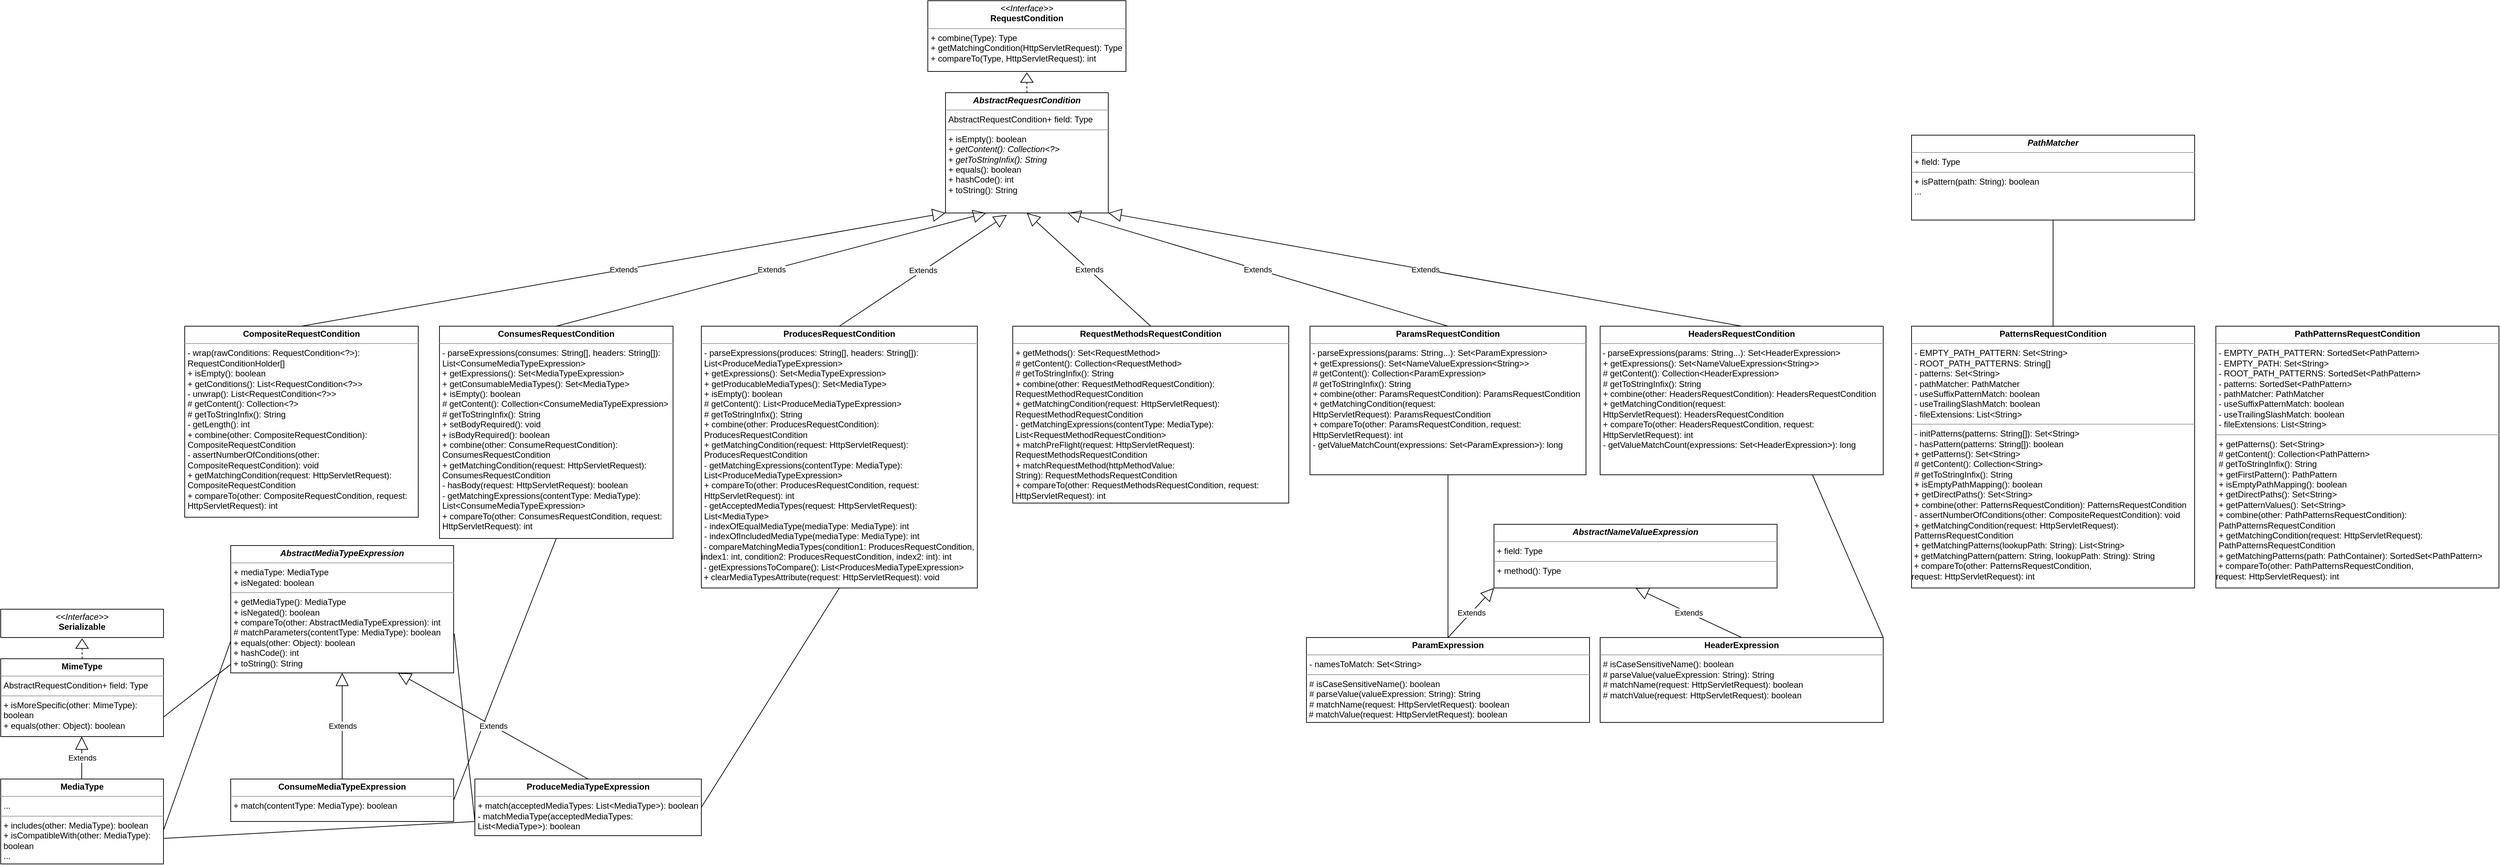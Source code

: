 <mxfile version="21.1.5" type="github">
  <diagram id="C5RBs43oDa-KdzZeNtuy" name="Page-1">
    <mxGraphModel dx="2927" dy="1164" grid="1" gridSize="10" guides="1" tooltips="1" connect="1" arrows="1" fold="1" page="1" pageScale="1" pageWidth="827" pageHeight="1169" math="0" shadow="0">
      <root>
        <mxCell id="WIyWlLk6GJQsqaUBKTNV-0" />
        <mxCell id="WIyWlLk6GJQsqaUBKTNV-1" parent="WIyWlLk6GJQsqaUBKTNV-0" />
        <mxCell id="_jQ9eD4qekJZtNcQ8m0i-5" value="&lt;p style=&quot;margin:0px;margin-top:4px;text-align:center;&quot;&gt;&lt;i&gt;&amp;lt;&amp;lt;Interface&amp;gt;&amp;gt;&lt;/i&gt;&lt;br&gt;&lt;b&gt;RequestCondition&lt;/b&gt;&lt;/p&gt;&lt;hr size=&quot;1&quot;&gt;&lt;p style=&quot;margin:0px;margin-left:4px;&quot;&gt;+ combine(Type): Type&lt;br&gt;+&amp;nbsp;getMatchingCondition&lt;span style=&quot;background-color: initial;&quot;&gt;(HttpServletRequest): Type&lt;/span&gt;&lt;/p&gt;&lt;p style=&quot;margin:0px;margin-left:4px;&quot;&gt;&lt;span style=&quot;background-color: initial;&quot;&gt;+&amp;nbsp;&lt;/span&gt;compareTo(Type, HttpServletRequest): int&lt;/p&gt;" style="verticalAlign=top;align=left;overflow=fill;fontSize=12;fontFamily=Helvetica;html=1;whiteSpace=wrap;" vertex="1" parent="WIyWlLk6GJQsqaUBKTNV-1">
          <mxGeometry x="890" y="30" width="280" height="100" as="geometry" />
        </mxCell>
        <mxCell id="_jQ9eD4qekJZtNcQ8m0i-7" value="" style="triangle;whiteSpace=wrap;html=1;rotation=-90;" vertex="1" parent="WIyWlLk6GJQsqaUBKTNV-1">
          <mxGeometry x="1023.43" y="130" width="13.13" height="17.5" as="geometry" />
        </mxCell>
        <mxCell id="_jQ9eD4qekJZtNcQ8m0i-11" value="" style="endArrow=none;dashed=1;html=1;rounded=0;entryX=0;entryY=0.5;entryDx=0;entryDy=0;" edge="1" parent="WIyWlLk6GJQsqaUBKTNV-1" target="_jQ9eD4qekJZtNcQ8m0i-7">
          <mxGeometry width="50" height="50" relative="1" as="geometry">
            <mxPoint x="1030" y="190" as="sourcePoint" />
            <mxPoint x="1040" y="180" as="targetPoint" />
          </mxGeometry>
        </mxCell>
        <mxCell id="_jQ9eD4qekJZtNcQ8m0i-12" value="&lt;p style=&quot;margin:0px;margin-top:4px;text-align:center;&quot;&gt;&lt;b&gt;&lt;i&gt;AbstractRequestCondition&lt;/i&gt;&lt;/b&gt;&lt;/p&gt;&lt;hr size=&quot;1&quot;&gt;&lt;p style=&quot;margin:0px;margin-left:4px;&quot;&gt;AbstractRequestCondition+ field: Type&lt;/p&gt;&lt;hr size=&quot;1&quot;&gt;&lt;p style=&quot;margin:0px;margin-left:4px;&quot;&gt;+&amp;nbsp;isEmpty&lt;span style=&quot;background-color: initial;&quot;&gt;(): boolean&lt;/span&gt;&lt;/p&gt;&lt;p style=&quot;margin:0px;margin-left:4px;&quot;&gt;+ &lt;i&gt;getContent():&amp;nbsp;Collection&amp;lt;?&amp;gt;&lt;/i&gt;&lt;/p&gt;&lt;p style=&quot;margin:0px;margin-left:4px;&quot;&gt;+ &lt;i&gt;getToStringInfix(): String&lt;/i&gt;&lt;/p&gt;&lt;p style=&quot;margin:0px;margin-left:4px;&quot;&gt;+ equals(): boolean&lt;/p&gt;&lt;p style=&quot;margin:0px;margin-left:4px;&quot;&gt;+ hashCode(): int&lt;/p&gt;&lt;p style=&quot;margin:0px;margin-left:4px;&quot;&gt;+ toString(): String&lt;/p&gt;" style="verticalAlign=top;align=left;overflow=fill;fontSize=12;fontFamily=Helvetica;html=1;whiteSpace=wrap;" vertex="1" parent="WIyWlLk6GJQsqaUBKTNV-1">
          <mxGeometry x="915" y="160" width="230" height="170" as="geometry" />
        </mxCell>
        <mxCell id="_jQ9eD4qekJZtNcQ8m0i-13" value="&lt;p style=&quot;margin:0px;margin-top:4px;text-align:center;&quot;&gt;&lt;b&gt;CompositeRequestCondition&lt;/b&gt;&lt;/p&gt;&lt;hr size=&quot;1&quot;&gt;&lt;p style=&quot;margin:0px;margin-left:4px;&quot;&gt;&lt;/p&gt;&lt;p style=&quot;margin:0px;margin-left:4px;&quot;&gt;- wrap(rawConditions: RequestCondition&amp;lt;?&amp;gt;): RequestConditionHolder[]&lt;/p&gt;&lt;p style=&quot;margin:0px;margin-left:4px;&quot;&gt;+&amp;nbsp;isEmpty&lt;span style=&quot;background-color: initial;&quot;&gt;(): boolean&lt;/span&gt;&lt;/p&gt;&lt;p style=&quot;margin:0px;margin-left:4px;&quot;&gt;&lt;span style=&quot;background-color: initial;&quot;&gt;+ getConditions(): List&amp;lt;RequestCondition&amp;lt;?&amp;gt;&amp;gt;&lt;/span&gt;&lt;/p&gt;&lt;p style=&quot;margin:0px;margin-left:4px;&quot;&gt;&lt;span style=&quot;background-color: initial;&quot;&gt;- unwrap(): List&amp;lt;RequestCondition&amp;lt;?&amp;gt;&amp;gt;&lt;/span&gt;&lt;/p&gt;&lt;p style=&quot;margin:0px;margin-left:4px;&quot;&gt;# getContent():&amp;nbsp;Collection&amp;lt;?&amp;gt;&lt;/p&gt;&lt;p style=&quot;margin:0px;margin-left:4px;&quot;&gt;# getToStringInfix(): String&lt;/p&gt;&lt;p style=&quot;margin:0px;margin-left:4px;&quot;&gt;- getLength(): int&lt;/p&gt;&lt;p style=&quot;margin:0px;margin-left:4px;&quot;&gt;+ combine(other: CompositeRequestCondition&lt;span style=&quot;background-color: initial;&quot;&gt;): CompositeRequestCondition&lt;/span&gt;&lt;/p&gt;&lt;p style=&quot;margin:0px;margin-left:4px;&quot;&gt;- assertNumberOfConditions(other: CompositeRequestCondition): void&lt;/p&gt;&lt;p style=&quot;margin:0px;margin-left:4px;&quot;&gt;+ getMatchingCondition(request: HttpServletRequest): CompositeRequestCondition&lt;/p&gt;&lt;p style=&quot;margin:0px;margin-left:4px;&quot;&gt;+ compareTo(other: CompositeRequestCondition, request: HttpServletRequest): int&lt;/p&gt;" style="verticalAlign=top;align=left;overflow=fill;fontSize=12;fontFamily=Helvetica;html=1;whiteSpace=wrap;" vertex="1" parent="WIyWlLk6GJQsqaUBKTNV-1">
          <mxGeometry x="-160" y="490" width="330" height="270" as="geometry" />
        </mxCell>
        <mxCell id="_jQ9eD4qekJZtNcQ8m0i-14" value="&lt;p style=&quot;margin:0px;margin-top:4px;text-align:center;&quot;&gt;&lt;b&gt;ConsumesRequestCondition&lt;/b&gt;&lt;/p&gt;&lt;hr size=&quot;1&quot;&gt;&lt;p style=&quot;margin:0px;margin-left:4px;&quot;&gt;&lt;/p&gt;&lt;p style=&quot;margin:0px;margin-left:4px;&quot;&gt;- parseExpressions(consumes: String[], headers: String[]): List&amp;lt;ConsumeMediaTypeExpression&amp;gt;&lt;/p&gt;&lt;p style=&quot;margin:0px;margin-left:4px;&quot;&gt;+ getExpressions(): Set&amp;lt;MediaTypeExpression&amp;gt;&lt;/p&gt;&lt;p style=&quot;margin:0px;margin-left:4px;&quot;&gt;+ getConsumableMediaTypes(): Set&amp;lt;MediaType&amp;gt;&lt;/p&gt;&lt;p style=&quot;margin:0px;margin-left:4px;&quot;&gt;+&amp;nbsp;isEmpty&lt;span style=&quot;background-color: initial;&quot;&gt;(): boolean&lt;/span&gt;&lt;/p&gt;&lt;p style=&quot;margin:0px;margin-left:4px;&quot;&gt;# getContent():&amp;nbsp;Collection&amp;lt;ConsumeMediaTypeExpression&amp;gt;&lt;/p&gt;&lt;p style=&quot;margin:0px;margin-left:4px;&quot;&gt;# getToStringInfix(): String&lt;/p&gt;&lt;p style=&quot;margin:0px;margin-left:4px;&quot;&gt;+ setBodyRequired(): void&lt;/p&gt;&amp;nbsp;+ isBodyRequired(): boolean&lt;br&gt;&lt;p style=&quot;margin:0px;margin-left:4px;&quot;&gt;+ combine(other: ConsumeRequestCondition): ConsumesRequestCondition&lt;/p&gt;&lt;p style=&quot;margin:0px;margin-left:4px;&quot;&gt;+ getMatchingCondition(request: HttpServletRequest): ConsumesRequestCondition&lt;/p&gt;&lt;p style=&quot;margin:0px;margin-left:4px;&quot;&gt;- hasBody(request: HttpServletRequest): boolean&lt;/p&gt;&lt;p style=&quot;margin:0px;margin-left:4px;&quot;&gt;- getMatchingExpressions(contentType: MediaType): List&amp;lt;ConsumeMediaTypeExpression&amp;gt;&lt;/p&gt;&lt;p style=&quot;margin:0px;margin-left:4px;&quot;&gt;+ compareTo(other: ConsumesRequestCondition, request: HttpServletRequest): int&lt;/p&gt;" style="verticalAlign=top;align=left;overflow=fill;fontSize=12;fontFamily=Helvetica;html=1;whiteSpace=wrap;" vertex="1" parent="WIyWlLk6GJQsqaUBKTNV-1">
          <mxGeometry x="200" y="490" width="330" height="300" as="geometry" />
        </mxCell>
        <mxCell id="_jQ9eD4qekJZtNcQ8m0i-15" value="&lt;p style=&quot;margin:0px;margin-top:4px;text-align:center;&quot;&gt;&lt;b&gt;ProducesRequestCondition&lt;/b&gt;&lt;/p&gt;&lt;hr size=&quot;1&quot;&gt;&lt;p style=&quot;margin:0px;margin-left:4px;&quot;&gt;&lt;/p&gt;&lt;p style=&quot;margin:0px;margin-left:4px;&quot;&gt;- parseExpressions(produces: String[], headers: String[]): List&amp;lt;ProduceMediaTypeExpression&amp;gt;&lt;/p&gt;&lt;p style=&quot;margin:0px;margin-left:4px;&quot;&gt;+ getExpressions(): Set&amp;lt;MediaTypeExpression&amp;gt;&lt;/p&gt;&lt;p style=&quot;margin:0px;margin-left:4px;&quot;&gt;+ getProducableMediaTypes(): Set&amp;lt;MediaType&amp;gt;&lt;/p&gt;&lt;p style=&quot;margin:0px;margin-left:4px;&quot;&gt;+&amp;nbsp;isEmpty&lt;span style=&quot;background-color: initial;&quot;&gt;(): boolean&lt;/span&gt;&lt;/p&gt;&lt;p style=&quot;margin:0px;margin-left:4px;&quot;&gt;# getContent():&amp;nbsp;List&amp;lt;ProduceMediaTypeExpression&amp;gt;&lt;/p&gt;&lt;p style=&quot;margin:0px;margin-left:4px;&quot;&gt;# getToStringInfix(): String&lt;/p&gt;&lt;p style=&quot;margin:0px;margin-left:4px;&quot;&gt;+ combine(other: ProducesRequestCondition): ProducesRequestCondition&lt;/p&gt;&lt;p style=&quot;margin:0px;margin-left:4px;&quot;&gt;+ getMatchingCondition(request: HttpServletRequest): ProducesRequestCondition&lt;/p&gt;&lt;p style=&quot;margin:0px;margin-left:4px;&quot;&gt;&lt;span style=&quot;background-color: initial;&quot;&gt;- getMatchingExpressions(contentType: MediaType): List&amp;lt;ProduceMediaTypeExpression&amp;gt;&lt;/span&gt;&lt;br&gt;&lt;/p&gt;&lt;p style=&quot;margin:0px;margin-left:4px;&quot;&gt;+ compareTo(other: ProducesRequestCondition, request: HttpServletRequest): int&lt;/p&gt;&lt;p style=&quot;margin:0px;margin-left:4px;&quot;&gt;- getAcceptedMediaTypes(request: HttpServletRequest): List&amp;lt;MediaType&amp;gt;&lt;/p&gt;&lt;p style=&quot;margin:0px;margin-left:4px;&quot;&gt;- indexOfEqualMediaType(mediaType: MediaType): int&lt;/p&gt;&lt;p style=&quot;margin:0px;margin-left:4px;&quot;&gt;- indexOfIncludedMediaType(mediaType: MediaType): int&lt;/p&gt;&amp;nbsp;- compareMatchingMediaTypes(condition1: ProducesRequestCondition, index1: int, condition2: ProducesRequestCondition, index2: int): int&lt;br&gt;&amp;nbsp;-&amp;nbsp;getExpressionsToCompare(): List&amp;lt;ProducesMediaTypeExpression&amp;gt;&lt;br&gt;&amp;nbsp;+&amp;nbsp;clearMediaTypesAttribute(request: HttpServletRequest): void" style="verticalAlign=top;align=left;overflow=fill;fontSize=12;fontFamily=Helvetica;html=1;whiteSpace=wrap;" vertex="1" parent="WIyWlLk6GJQsqaUBKTNV-1">
          <mxGeometry x="570" y="490" width="390" height="370" as="geometry" />
        </mxCell>
        <mxCell id="_jQ9eD4qekJZtNcQ8m0i-16" value="&lt;p style=&quot;margin:0px;margin-top:4px;text-align:center;&quot;&gt;&lt;b&gt;RequestMethodsRequestCondition&lt;/b&gt;&lt;/p&gt;&lt;hr size=&quot;1&quot;&gt;&lt;p style=&quot;margin:0px;margin-left:4px;&quot;&gt;&lt;/p&gt;&lt;p style=&quot;margin:0px;margin-left:4px;&quot;&gt;+ getMethods(): Set&amp;lt;RequestMethod&amp;gt;&lt;/p&gt;&lt;p style=&quot;margin:0px;margin-left:4px;&quot;&gt;# getContent():&amp;nbsp;Collection&amp;lt;RequestMethod&amp;gt;&lt;/p&gt;&lt;p style=&quot;margin:0px;margin-left:4px;&quot;&gt;# getToStringInfix(): String&lt;/p&gt;&lt;p style=&quot;margin:0px;margin-left:4px;&quot;&gt;+ combine(other: RequestMethodRequestCondition): RequestMethodRequestCondition&lt;/p&gt;&lt;p style=&quot;margin:0px;margin-left:4px;&quot;&gt;+ getMatchingCondition(request: HttpServletRequest): RequestMethodRequestCondition&lt;/p&gt;&lt;p style=&quot;margin:0px;margin-left:4px;&quot;&gt;&lt;span style=&quot;background-color: initial;&quot;&gt;- getMatchingExpressions(contentType: MediaType): List&amp;lt;RequestMethodRequestCondition&amp;gt;&lt;/span&gt;&lt;br&gt;&lt;/p&gt;&lt;p style=&quot;margin:0px;margin-left:4px;&quot;&gt;&lt;span style=&quot;background-color: initial;&quot;&gt;+&amp;nbsp;&lt;/span&gt;matchPreFlight(request: HttpServletRequest): RequestMethodsRequestCondition&lt;/p&gt;&lt;p style=&quot;margin:0px;margin-left:4px;&quot;&gt;+ matchRequestMethod(httpMethodValue: String):&amp;nbsp;RequestMethodsRequestCondition&lt;/p&gt;&lt;p style=&quot;margin:0px;margin-left:4px;&quot;&gt;+ compareTo(other:&amp;nbsp;RequestMethodsRequestCondition&lt;span style=&quot;background-color: initial;&quot;&gt;, request: HttpServletRequest): int&lt;/span&gt;&lt;/p&gt;&lt;p style=&quot;margin:0px;margin-left:4px;&quot;&gt;&lt;/p&gt;" style="verticalAlign=top;align=left;overflow=fill;fontSize=12;fontFamily=Helvetica;html=1;whiteSpace=wrap;" vertex="1" parent="WIyWlLk6GJQsqaUBKTNV-1">
          <mxGeometry x="1010" y="490" width="390" height="250" as="geometry" />
        </mxCell>
        <mxCell id="_jQ9eD4qekJZtNcQ8m0i-17" value="&lt;p style=&quot;margin:0px;margin-top:4px;text-align:center;&quot;&gt;&lt;b&gt;ParamsRequestCondition&lt;/b&gt;&lt;/p&gt;&lt;hr size=&quot;1&quot;&gt;&lt;p style=&quot;margin:0px;margin-left:4px;&quot;&gt;&lt;/p&gt;&amp;nbsp;- parseExpressions(params: String...): Set&amp;lt;ParamExpression&amp;gt;&lt;p style=&quot;margin:0px;margin-left:4px;&quot;&gt;+ getExpressions(): Set&amp;lt;NameValueExpression&amp;lt;String&amp;gt;&lt;span style=&quot;background-color: initial;&quot;&gt;&amp;gt;&lt;/span&gt;&lt;/p&gt;&lt;p style=&quot;margin:0px;margin-left:4px;&quot;&gt;# getContent():&amp;nbsp;Collection&amp;lt;ParamExpression&lt;span style=&quot;background-color: initial;&quot;&gt;&amp;gt;&lt;/span&gt;&lt;/p&gt;&lt;p style=&quot;margin:0px;margin-left:4px;&quot;&gt;# getToStringInfix(): String&lt;/p&gt;&lt;p style=&quot;margin:0px;margin-left:4px;&quot;&gt;+ combine(other:&amp;nbsp;ParamsRequestCondition&lt;span style=&quot;background-color: initial;&quot;&gt;):&amp;nbsp;&lt;/span&gt;ParamsRequestCondition&lt;/p&gt;&lt;p style=&quot;margin:0px;margin-left:4px;&quot;&gt;+ getMatchingCondition(request: HttpServletRequest):&amp;nbsp;ParamsRequestCondition&lt;/p&gt;&lt;p style=&quot;margin:0px;margin-left:4px;&quot;&gt;+ compareTo(other:&amp;nbsp;ParamsRequestCondition&lt;span style=&quot;background-color: initial;&quot;&gt;, request: HttpServletRequest): int&lt;/span&gt;&lt;/p&gt;&lt;p style=&quot;margin:0px;margin-left:4px;&quot;&gt;&lt;span style=&quot;background-color: initial;&quot;&gt;- getValueMatchCount(expressions: Set&amp;lt;ParamExpression&amp;gt;): long&lt;/span&gt;&lt;/p&gt;&lt;p style=&quot;margin:0px;margin-left:4px;&quot;&gt;&lt;/p&gt;" style="verticalAlign=top;align=left;overflow=fill;fontSize=12;fontFamily=Helvetica;html=1;whiteSpace=wrap;" vertex="1" parent="WIyWlLk6GJQsqaUBKTNV-1">
          <mxGeometry x="1430" y="490" width="390" height="210" as="geometry" />
        </mxCell>
        <mxCell id="_jQ9eD4qekJZtNcQ8m0i-18" value="&lt;p style=&quot;margin:0px;margin-top:4px;text-align:center;&quot;&gt;&lt;b&gt;HeadersRequestCondition&lt;/b&gt;&lt;/p&gt;&lt;hr size=&quot;1&quot;&gt;&lt;p style=&quot;margin:0px;margin-left:4px;&quot;&gt;&lt;/p&gt;&amp;nbsp;- parseExpressions(params: String...): Set&amp;lt;HeaderExpression&lt;span style=&quot;background-color: initial;&quot;&gt;&amp;gt;&lt;/span&gt;&lt;br&gt;&lt;p style=&quot;margin:0px;margin-left:4px;&quot;&gt;+ getExpressions(): Set&amp;lt;NameValueExpression&amp;lt;String&amp;gt;&lt;span style=&quot;background-color: initial;&quot;&gt;&amp;gt;&lt;/span&gt;&lt;/p&gt;&lt;p style=&quot;margin:0px;margin-left:4px;&quot;&gt;# getContent():&amp;nbsp;Collection&amp;lt;HeaderExpression&lt;span style=&quot;background-color: initial;&quot;&gt;&amp;gt;&lt;/span&gt;&lt;/p&gt;&lt;p style=&quot;margin:0px;margin-left:4px;&quot;&gt;# getToStringInfix(): String&lt;/p&gt;&lt;p style=&quot;margin:0px;margin-left:4px;&quot;&gt;+ combine(other:&amp;nbsp;HeadersRequestCondition&lt;span style=&quot;background-color: initial;&quot;&gt;):&amp;nbsp;&lt;/span&gt;HeadersRequestCondition&lt;/p&gt;&lt;p style=&quot;margin:0px;margin-left:4px;&quot;&gt;+ getMatchingCondition(request: HttpServletRequest):&amp;nbsp;HeadersRequestCondition&lt;/p&gt;&lt;p style=&quot;margin:0px;margin-left:4px;&quot;&gt;+ compareTo(other:&amp;nbsp;HeadersRequestCondition&lt;span style=&quot;background-color: initial;&quot;&gt;, request: HttpServletRequest): int&lt;/span&gt;&lt;/p&gt;&lt;p style=&quot;margin:0px;margin-left:4px;&quot;&gt;&lt;span style=&quot;background-color: initial;&quot;&gt;- getValueMatchCount(expressions: Set&amp;lt;HeaderExpression&amp;gt;): long&lt;/span&gt;&lt;/p&gt;&lt;p style=&quot;margin:0px;margin-left:4px;&quot;&gt;&lt;/p&gt;" style="verticalAlign=top;align=left;overflow=fill;fontSize=12;fontFamily=Helvetica;html=1;whiteSpace=wrap;" vertex="1" parent="WIyWlLk6GJQsqaUBKTNV-1">
          <mxGeometry x="1840" y="490" width="400" height="210" as="geometry" />
        </mxCell>
        <mxCell id="_jQ9eD4qekJZtNcQ8m0i-21" value="&lt;p style=&quot;margin:0px;margin-top:4px;text-align:center;&quot;&gt;&lt;b&gt;&lt;i&gt;AbstractNameValueExpression&lt;/i&gt;&lt;/b&gt;&lt;/p&gt;&lt;hr size=&quot;1&quot;&gt;&lt;p style=&quot;margin:0px;margin-left:4px;&quot;&gt;+ field: Type&lt;/p&gt;&lt;hr size=&quot;1&quot;&gt;&lt;p style=&quot;margin:0px;margin-left:4px;&quot;&gt;+ method(): Type&lt;/p&gt;" style="verticalAlign=top;align=left;overflow=fill;fontSize=12;fontFamily=Helvetica;html=1;whiteSpace=wrap;" vertex="1" parent="WIyWlLk6GJQsqaUBKTNV-1">
          <mxGeometry x="1690" y="770" width="400" height="90" as="geometry" />
        </mxCell>
        <mxCell id="_jQ9eD4qekJZtNcQ8m0i-23" value="Extends" style="endArrow=block;endSize=16;endFill=0;html=1;rounded=0;entryX=0.5;entryY=1;entryDx=0;entryDy=0;exitX=0.5;exitY=0;exitDx=0;exitDy=0;" edge="1" parent="WIyWlLk6GJQsqaUBKTNV-1" source="_jQ9eD4qekJZtNcQ8m0i-57" target="_jQ9eD4qekJZtNcQ8m0i-21">
          <mxGeometry width="160" relative="1" as="geometry">
            <mxPoint x="2040" y="220" as="sourcePoint" />
            <mxPoint x="2040" y="210" as="targetPoint" />
          </mxGeometry>
        </mxCell>
        <mxCell id="_jQ9eD4qekJZtNcQ8m0i-24" value="" style="endArrow=none;html=1;rounded=0;exitX=1;exitY=0;exitDx=0;exitDy=0;entryX=0.75;entryY=1;entryDx=0;entryDy=0;" edge="1" parent="WIyWlLk6GJQsqaUBKTNV-1" source="_jQ9eD4qekJZtNcQ8m0i-57" target="_jQ9eD4qekJZtNcQ8m0i-18">
          <mxGeometry width="50" height="50" relative="1" as="geometry">
            <mxPoint x="2040" y="340" as="sourcePoint" />
            <mxPoint x="1980" y="180" as="targetPoint" />
          </mxGeometry>
        </mxCell>
        <mxCell id="_jQ9eD4qekJZtNcQ8m0i-25" value="&lt;p style=&quot;margin:0px;margin-top:4px;text-align:center;&quot;&gt;&lt;b&gt;&lt;i&gt;AbstractMediaTypeExpression&lt;/i&gt;&lt;/b&gt;&lt;/p&gt;&lt;hr size=&quot;1&quot;&gt;&lt;p style=&quot;margin:0px;margin-left:4px;&quot;&gt;+ mediaType: MediaType&lt;/p&gt;&lt;p style=&quot;margin:0px;margin-left:4px;&quot;&gt;+ isNegated: boolean&lt;/p&gt;&lt;hr size=&quot;1&quot;&gt;&lt;p style=&quot;margin:0px;margin-left:4px;&quot;&gt;+ getMediaType(): MediaType&lt;/p&gt;&lt;p style=&quot;margin:0px;margin-left:4px;&quot;&gt;+ isNegated(): boolean&lt;/p&gt;&lt;p style=&quot;margin:0px;margin-left:4px;&quot;&gt;+ compareTo(other: AbstractMediaTypeExpression&lt;span style=&quot;background-color: initial;&quot;&gt;): int&lt;/span&gt;&lt;/p&gt;&lt;p style=&quot;margin:0px;margin-left:4px;&quot;&gt;&lt;span style=&quot;background-color: initial;&quot;&gt;# matchParameters(contentType: MediaType): boolean&lt;/span&gt;&lt;/p&gt;&lt;p style=&quot;margin:0px;margin-left:4px;&quot;&gt;&lt;span style=&quot;background-color: initial;&quot;&gt;+ equals(other: Object): boolean&lt;/span&gt;&lt;/p&gt;&lt;p style=&quot;margin:0px;margin-left:4px;&quot;&gt;&lt;span style=&quot;background-color: initial;&quot;&gt;+ hashCode(): int&lt;/span&gt;&lt;/p&gt;&lt;p style=&quot;margin:0px;margin-left:4px;&quot;&gt;&lt;span style=&quot;background-color: initial;&quot;&gt;+ toString(): String&lt;/span&gt;&lt;/p&gt;" style="verticalAlign=top;align=left;overflow=fill;fontSize=12;fontFamily=Helvetica;html=1;whiteSpace=wrap;" vertex="1" parent="WIyWlLk6GJQsqaUBKTNV-1">
          <mxGeometry x="-95" y="800" width="315" height="180" as="geometry" />
        </mxCell>
        <mxCell id="_jQ9eD4qekJZtNcQ8m0i-26" value="&lt;p style=&quot;margin:0px;margin-top:4px;text-align:center;&quot;&gt;&lt;b&gt;ConsumeMediaTypeExpression&lt;/b&gt;&lt;/p&gt;&lt;hr size=&quot;1&quot;&gt;&lt;p style=&quot;margin:0px;margin-left:4px;&quot;&gt;+ match(contentType: MediaType): boolean&lt;/p&gt;" style="verticalAlign=top;align=left;overflow=fill;fontSize=12;fontFamily=Helvetica;html=1;whiteSpace=wrap;" vertex="1" parent="WIyWlLk6GJQsqaUBKTNV-1">
          <mxGeometry x="-95" y="1130" width="315" height="60" as="geometry" />
        </mxCell>
        <mxCell id="_jQ9eD4qekJZtNcQ8m0i-27" value="Extends" style="endArrow=block;endSize=16;endFill=0;html=1;rounded=0;entryX=0.5;entryY=1;entryDx=0;entryDy=0;exitX=0.5;exitY=0;exitDx=0;exitDy=0;" edge="1" parent="WIyWlLk6GJQsqaUBKTNV-1" source="_jQ9eD4qekJZtNcQ8m0i-26" target="_jQ9eD4qekJZtNcQ8m0i-25">
          <mxGeometry width="160" relative="1" as="geometry">
            <mxPoint x="-55" y="1030" as="sourcePoint" />
            <mxPoint x="105" y="1030" as="targetPoint" />
          </mxGeometry>
        </mxCell>
        <mxCell id="_jQ9eD4qekJZtNcQ8m0i-28" value="&lt;p style=&quot;margin:0px;margin-top:4px;text-align:center;&quot;&gt;&lt;i&gt;&amp;lt;&amp;lt;Interface&amp;gt;&amp;gt;&lt;/i&gt;&lt;br&gt;&lt;b&gt;Serializable&lt;/b&gt;&lt;/p&gt;" style="verticalAlign=top;align=left;overflow=fill;fontSize=12;fontFamily=Helvetica;html=1;whiteSpace=wrap;" vertex="1" parent="WIyWlLk6GJQsqaUBKTNV-1">
          <mxGeometry x="-420" y="890" width="230" height="40" as="geometry" />
        </mxCell>
        <mxCell id="_jQ9eD4qekJZtNcQ8m0i-29" value="" style="triangle;whiteSpace=wrap;html=1;rotation=-90;" vertex="1" parent="WIyWlLk6GJQsqaUBKTNV-1">
          <mxGeometry x="-311.57" y="930" width="13.13" height="17.5" as="geometry" />
        </mxCell>
        <mxCell id="_jQ9eD4qekJZtNcQ8m0i-30" value="" style="endArrow=none;dashed=1;html=1;rounded=0;entryX=0;entryY=0.5;entryDx=0;entryDy=0;" edge="1" parent="WIyWlLk6GJQsqaUBKTNV-1" target="_jQ9eD4qekJZtNcQ8m0i-29">
          <mxGeometry width="50" height="50" relative="1" as="geometry">
            <mxPoint x="-305" y="990" as="sourcePoint" />
            <mxPoint x="-295" y="980" as="targetPoint" />
          </mxGeometry>
        </mxCell>
        <mxCell id="_jQ9eD4qekJZtNcQ8m0i-31" value="&lt;p style=&quot;margin:0px;margin-top:4px;text-align:center;&quot;&gt;&lt;b&gt;MimeType&lt;/b&gt;&lt;/p&gt;&lt;hr size=&quot;1&quot;&gt;&lt;p style=&quot;margin:0px;margin-left:4px;&quot;&gt;AbstractRequestCondition+ field: Type&lt;/p&gt;&lt;hr size=&quot;1&quot;&gt;&lt;p style=&quot;margin:0px;margin-left:4px;&quot;&gt;+ isMoreSpecific(other: MimeType): boolean&lt;br&gt;&lt;/p&gt;&lt;p style=&quot;margin:0px;margin-left:4px;&quot;&gt;+ equals(other: Object): boolean&lt;/p&gt;" style="verticalAlign=top;align=left;overflow=fill;fontSize=12;fontFamily=Helvetica;html=1;whiteSpace=wrap;" vertex="1" parent="WIyWlLk6GJQsqaUBKTNV-1">
          <mxGeometry x="-420" y="960" width="230" height="110" as="geometry" />
        </mxCell>
        <mxCell id="_jQ9eD4qekJZtNcQ8m0i-32" value="&lt;p style=&quot;margin:0px;margin-top:4px;text-align:center;&quot;&gt;&lt;b&gt;MediaType&lt;/b&gt;&lt;/p&gt;&lt;hr size=&quot;1&quot;&gt;&lt;p style=&quot;margin:0px;margin-left:4px;&quot;&gt;...&lt;/p&gt;&lt;hr size=&quot;1&quot;&gt;&lt;p style=&quot;margin:0px;margin-left:4px;&quot;&gt;+ includes(other: MediaType): boolean&lt;br&gt;&lt;/p&gt;&lt;p style=&quot;margin:0px;margin-left:4px;&quot;&gt;+ isCompatibleWith(other: MediaType): boolean&lt;/p&gt;&lt;p style=&quot;margin:0px;margin-left:4px;&quot;&gt;...&lt;/p&gt;" style="verticalAlign=top;align=left;overflow=fill;fontSize=12;fontFamily=Helvetica;html=1;whiteSpace=wrap;" vertex="1" parent="WIyWlLk6GJQsqaUBKTNV-1">
          <mxGeometry x="-420" y="1130" width="230" height="120" as="geometry" />
        </mxCell>
        <mxCell id="_jQ9eD4qekJZtNcQ8m0i-33" value="Extends" style="endArrow=block;endSize=16;endFill=0;html=1;rounded=0;entryX=0.5;entryY=1;entryDx=0;entryDy=0;exitX=0.5;exitY=0;exitDx=0;exitDy=0;" edge="1" parent="WIyWlLk6GJQsqaUBKTNV-1">
          <mxGeometry width="160" relative="1" as="geometry">
            <mxPoint x="-305.5" y="1130" as="sourcePoint" />
            <mxPoint x="-305.5" y="1070" as="targetPoint" />
          </mxGeometry>
        </mxCell>
        <mxCell id="_jQ9eD4qekJZtNcQ8m0i-34" value="" style="endArrow=none;html=1;rounded=0;entryX=0;entryY=0.75;entryDx=0;entryDy=0;exitX=0.999;exitY=0.609;exitDx=0;exitDy=0;exitPerimeter=0;" edge="1" parent="WIyWlLk6GJQsqaUBKTNV-1" source="_jQ9eD4qekJZtNcQ8m0i-32" target="_jQ9eD4qekJZtNcQ8m0i-25">
          <mxGeometry width="50" height="50" relative="1" as="geometry">
            <mxPoint x="-305" y="990" as="sourcePoint" />
            <mxPoint x="-255" y="940" as="targetPoint" />
          </mxGeometry>
        </mxCell>
        <mxCell id="_jQ9eD4qekJZtNcQ8m0i-35" value="" style="endArrow=none;html=1;rounded=0;entryX=0;entryY=0.933;entryDx=0;entryDy=0;entryPerimeter=0;exitX=1;exitY=0.75;exitDx=0;exitDy=0;" edge="1" parent="WIyWlLk6GJQsqaUBKTNV-1" source="_jQ9eD4qekJZtNcQ8m0i-31" target="_jQ9eD4qekJZtNcQ8m0i-25">
          <mxGeometry width="50" height="50" relative="1" as="geometry">
            <mxPoint x="-305" y="990" as="sourcePoint" />
            <mxPoint x="-255" y="940" as="targetPoint" />
          </mxGeometry>
        </mxCell>
        <mxCell id="_jQ9eD4qekJZtNcQ8m0i-36" value="" style="endArrow=none;html=1;rounded=0;entryX=0.5;entryY=1;entryDx=0;entryDy=0;exitX=1;exitY=0.5;exitDx=0;exitDy=0;" edge="1" parent="WIyWlLk6GJQsqaUBKTNV-1" source="_jQ9eD4qekJZtNcQ8m0i-26" target="_jQ9eD4qekJZtNcQ8m0i-14">
          <mxGeometry width="50" height="50" relative="1" as="geometry">
            <mxPoint x="260" y="1100" as="sourcePoint" />
            <mxPoint x="310" y="1050" as="targetPoint" />
          </mxGeometry>
        </mxCell>
        <mxCell id="_jQ9eD4qekJZtNcQ8m0i-38" value="&lt;p style=&quot;margin:0px;margin-top:4px;text-align:center;&quot;&gt;&lt;b&gt;ProduceMediaTypeExpression&lt;/b&gt;&lt;/p&gt;&lt;hr size=&quot;1&quot;&gt;&lt;p style=&quot;margin:0px;margin-left:4px;&quot;&gt;+ match(acceptedMediaTypes: List&amp;lt;MediaType&amp;gt;): boolean&lt;/p&gt;&lt;p style=&quot;margin:0px;margin-left:4px;&quot;&gt;- matchMediaType(acceptedMediaTypes: List&amp;lt;MediaType&amp;gt;): boolean&lt;/p&gt;" style="verticalAlign=top;align=left;overflow=fill;fontSize=12;fontFamily=Helvetica;html=1;whiteSpace=wrap;" vertex="1" parent="WIyWlLk6GJQsqaUBKTNV-1">
          <mxGeometry x="250" y="1130" width="320" height="80" as="geometry" />
        </mxCell>
        <mxCell id="_jQ9eD4qekJZtNcQ8m0i-39" value="" style="endArrow=none;html=1;rounded=0;entryX=0;entryY=0.75;entryDx=0;entryDy=0;exitX=1.003;exitY=0.699;exitDx=0;exitDy=0;exitPerimeter=0;" edge="1" parent="WIyWlLk6GJQsqaUBKTNV-1" source="_jQ9eD4qekJZtNcQ8m0i-32" target="_jQ9eD4qekJZtNcQ8m0i-38">
          <mxGeometry width="50" height="50" relative="1" as="geometry">
            <mxPoint x="-50" y="1050" as="sourcePoint" />
            <mxPoint y="1000" as="targetPoint" />
          </mxGeometry>
        </mxCell>
        <mxCell id="_jQ9eD4qekJZtNcQ8m0i-40" value="" style="endArrow=none;html=1;rounded=0;entryX=0;entryY=0.75;entryDx=0;entryDy=0;exitX=1.003;exitY=0.693;exitDx=0;exitDy=0;exitPerimeter=0;" edge="1" parent="WIyWlLk6GJQsqaUBKTNV-1" source="_jQ9eD4qekJZtNcQ8m0i-25" target="_jQ9eD4qekJZtNcQ8m0i-38">
          <mxGeometry width="50" height="50" relative="1" as="geometry">
            <mxPoint x="-50" y="1050" as="sourcePoint" />
            <mxPoint y="1000" as="targetPoint" />
          </mxGeometry>
        </mxCell>
        <mxCell id="_jQ9eD4qekJZtNcQ8m0i-41" value="Extends" style="endArrow=block;endSize=16;endFill=0;html=1;rounded=0;entryX=0.75;entryY=1;entryDx=0;entryDy=0;exitX=0.5;exitY=0;exitDx=0;exitDy=0;" edge="1" parent="WIyWlLk6GJQsqaUBKTNV-1" source="_jQ9eD4qekJZtNcQ8m0i-38" target="_jQ9eD4qekJZtNcQ8m0i-25">
          <mxGeometry width="160" relative="1" as="geometry">
            <mxPoint x="73" y="1090" as="sourcePoint" />
            <mxPoint x="73" y="1020" as="targetPoint" />
          </mxGeometry>
        </mxCell>
        <mxCell id="_jQ9eD4qekJZtNcQ8m0i-42" value="" style="endArrow=none;html=1;rounded=0;entryX=0.5;entryY=1;entryDx=0;entryDy=0;exitX=1;exitY=0.5;exitDx=0;exitDy=0;" edge="1" parent="WIyWlLk6GJQsqaUBKTNV-1" source="_jQ9eD4qekJZtNcQ8m0i-38" target="_jQ9eD4qekJZtNcQ8m0i-15">
          <mxGeometry width="50" height="50" relative="1" as="geometry">
            <mxPoint x="340" y="970" as="sourcePoint" />
            <mxPoint x="390" y="920" as="targetPoint" />
          </mxGeometry>
        </mxCell>
        <mxCell id="_jQ9eD4qekJZtNcQ8m0i-44" value="Extends" style="endArrow=block;endSize=16;endFill=0;html=1;rounded=0;entryX=0;entryY=1;entryDx=0;entryDy=0;exitX=0.5;exitY=0;exitDx=0;exitDy=0;" edge="1" parent="WIyWlLk6GJQsqaUBKTNV-1" source="_jQ9eD4qekJZtNcQ8m0i-58" target="_jQ9eD4qekJZtNcQ8m0i-21">
          <mxGeometry width="160" relative="1" as="geometry">
            <mxPoint x="1625" y="220" as="sourcePoint" />
            <mxPoint x="2050" y="160" as="targetPoint" />
          </mxGeometry>
        </mxCell>
        <mxCell id="_jQ9eD4qekJZtNcQ8m0i-47" value="&lt;p style=&quot;margin:0px;margin-top:4px;text-align:center;&quot;&gt;&lt;b style=&quot;&quot;&gt;PatternsRequestCondition&lt;/b&gt;&lt;/p&gt;&lt;hr size=&quot;1&quot;&gt;&lt;p style=&quot;margin:0px;margin-left:4px;&quot;&gt;- EMPTY_PATH_PATTERN: Set&amp;lt;String&amp;gt;&lt;/p&gt;&lt;p style=&quot;margin:0px;margin-left:4px;&quot;&gt;- ROOT_PATH_PATTERNS: String[]&lt;/p&gt;&lt;p style=&quot;margin:0px;margin-left:4px;&quot;&gt;- patterns: Set&amp;lt;String&amp;gt;&lt;/p&gt;&lt;p style=&quot;margin:0px;margin-left:4px;&quot;&gt;- pathMatcher: PathMatcher&lt;/p&gt;&lt;p style=&quot;margin:0px;margin-left:4px;&quot;&gt;- useSuffixPatternMatch: boolean&lt;/p&gt;&lt;p style=&quot;margin:0px;margin-left:4px;&quot;&gt;- useTrailingSlashMatch: boolean&lt;/p&gt;&lt;p style=&quot;margin:0px;margin-left:4px;&quot;&gt;- fileExtensions: List&amp;lt;String&amp;gt;&lt;/p&gt;&lt;hr size=&quot;1&quot;&gt;&lt;p style=&quot;margin:0px;margin-left:4px;&quot;&gt;- initPatterns(patterns: String[]): Set&amp;lt;String&amp;gt;&lt;/p&gt;&lt;p style=&quot;margin:0px;margin-left:4px;&quot;&gt;- hasPattern(patterns: String[]): boolean&lt;/p&gt;&lt;p style=&quot;margin:0px;margin-left:4px;&quot;&gt;+ getPatterns(): Set&amp;lt;String&amp;gt;&lt;/p&gt;&lt;p style=&quot;border-color: var(--border-color); margin: 0px 0px 0px 4px;&quot;&gt;# getContent():&amp;nbsp;Collection&amp;lt;String&amp;gt;&lt;/p&gt;&lt;p style=&quot;border-color: var(--border-color); margin: 0px 0px 0px 4px;&quot;&gt;# getToStringInfix(): String&lt;/p&gt;&lt;p style=&quot;border-color: var(--border-color); margin: 0px 0px 0px 4px;&quot;&gt;+ isEmptyPathMapping(): boolean&lt;/p&gt;&lt;p style=&quot;border-color: var(--border-color); margin: 0px 0px 0px 4px;&quot;&gt;+ getDirectPaths(): Set&amp;lt;String&amp;gt;&amp;nbsp;&lt;/p&gt;&lt;p style=&quot;border-color: var(--border-color); margin: 0px 0px 0px 4px;&quot;&gt;+ combine(other: PatternsRequestCondition&lt;span style=&quot;background-color: initial; border-color: var(--border-color);&quot;&gt;): PatternsRequestCondition&lt;/span&gt;&lt;/p&gt;&lt;p style=&quot;border-color: var(--border-color); margin: 0px 0px 0px 4px;&quot;&gt;- assertNumberOfConditions(other: CompositeRequestCondition): void&lt;/p&gt;&lt;p style=&quot;border-color: var(--border-color); margin: 0px 0px 0px 4px;&quot;&gt;+ getMatchingCondition(request: HttpServletRequest): PatternsRequestCondition&lt;/p&gt;&lt;p style=&quot;border-color: var(--border-color); margin: 0px 0px 0px 4px;&quot;&gt;+&amp;nbsp;getMatchingPatterns(lookupPath: String)&lt;span style=&quot;background-color: initial;&quot;&gt;: List&amp;lt;String&amp;gt;&lt;/span&gt;&lt;/p&gt;&amp;nbsp;+&amp;nbsp;getMatchingPattern(pattern: String, lookupPath: String): String&lt;br&gt;&amp;nbsp;+ compareTo(other: PatternsRequestCondition, request:&amp;nbsp;HttpServletRequest&lt;span style=&quot;background-color: initial;&quot;&gt;): int&lt;/span&gt;&lt;br&gt;&lt;p style=&quot;margin:0px;margin-left:4px;&quot;&gt;&lt;/p&gt;" style="verticalAlign=top;align=left;overflow=fill;fontSize=12;fontFamily=Helvetica;html=1;whiteSpace=wrap;" vertex="1" parent="WIyWlLk6GJQsqaUBKTNV-1">
          <mxGeometry x="2280" y="490" width="400" height="370" as="geometry" />
        </mxCell>
        <mxCell id="_jQ9eD4qekJZtNcQ8m0i-48" value="&lt;p style=&quot;margin:0px;margin-top:4px;text-align:center;&quot;&gt;&lt;b&gt;&lt;i&gt;PathMatcher&lt;/i&gt;&lt;/b&gt;&lt;/p&gt;&lt;hr size=&quot;1&quot;&gt;&lt;p style=&quot;margin:0px;margin-left:4px;&quot;&gt;+ field: Type&lt;/p&gt;&lt;hr size=&quot;1&quot;&gt;&lt;p style=&quot;margin:0px;margin-left:4px;&quot;&gt;+ isPattern(path: String): boolean&lt;/p&gt;&lt;p style=&quot;margin:0px;margin-left:4px;&quot;&gt;...&lt;/p&gt;" style="verticalAlign=top;align=left;overflow=fill;fontSize=12;fontFamily=Helvetica;html=1;whiteSpace=wrap;" vertex="1" parent="WIyWlLk6GJQsqaUBKTNV-1">
          <mxGeometry x="2280" y="220" width="400" height="120" as="geometry" />
        </mxCell>
        <mxCell id="_jQ9eD4qekJZtNcQ8m0i-49" value="" style="endArrow=none;html=1;rounded=0;entryX=0.5;entryY=1;entryDx=0;entryDy=0;exitX=0.5;exitY=0;exitDx=0;exitDy=0;" edge="1" parent="WIyWlLk6GJQsqaUBKTNV-1" source="_jQ9eD4qekJZtNcQ8m0i-47" target="_jQ9eD4qekJZtNcQ8m0i-48">
          <mxGeometry width="50" height="50" relative="1" as="geometry">
            <mxPoint x="2360" y="460" as="sourcePoint" />
            <mxPoint x="2410" y="410" as="targetPoint" />
          </mxGeometry>
        </mxCell>
        <mxCell id="_jQ9eD4qekJZtNcQ8m0i-50" value="&lt;p style=&quot;margin:0px;margin-top:4px;text-align:center;&quot;&gt;&lt;b style=&quot;&quot;&gt;PathPatternsRequestCondition&lt;/b&gt;&lt;/p&gt;&lt;hr size=&quot;1&quot;&gt;&lt;p style=&quot;margin:0px;margin-left:4px;&quot;&gt;- EMPTY_PATH_PATTERN: SortedSet&amp;lt;PathPattern&amp;gt;&lt;/p&gt;&lt;p style=&quot;margin:0px;margin-left:4px;&quot;&gt;- EMPTY_PATH: Set&amp;lt;String&amp;gt;&lt;/p&gt;&lt;p style=&quot;margin:0px;margin-left:4px;&quot;&gt;- ROOT_PATH_PATTERNS: SortedSet&amp;lt;PathPattern&amp;gt;&lt;/p&gt;&lt;p style=&quot;margin:0px;margin-left:4px;&quot;&gt;- patterns: SortedSet&amp;lt;PathPattern&amp;gt;&lt;/p&gt;&lt;p style=&quot;margin:0px;margin-left:4px;&quot;&gt;- pathMatcher: PathMatcher&lt;/p&gt;&lt;p style=&quot;margin:0px;margin-left:4px;&quot;&gt;- useSuffixPatternMatch: boolean&lt;/p&gt;&lt;p style=&quot;margin:0px;margin-left:4px;&quot;&gt;- useTrailingSlashMatch: boolean&lt;/p&gt;&lt;p style=&quot;margin:0px;margin-left:4px;&quot;&gt;- fileExtensions: List&amp;lt;String&amp;gt;&lt;/p&gt;&lt;hr size=&quot;1&quot;&gt;&lt;p style=&quot;margin:0px;margin-left:4px;&quot;&gt;&lt;span style=&quot;background-color: initial;&quot;&gt;+ getPatterns(): Set&amp;lt;String&amp;gt;&lt;/span&gt;&lt;br&gt;&lt;/p&gt;&lt;p style=&quot;border-color: var(--border-color); margin: 0px 0px 0px 4px;&quot;&gt;# getContent():&amp;nbsp;Collection&amp;lt;PathPattern&amp;gt;&lt;/p&gt;&lt;p style=&quot;border-color: var(--border-color); margin: 0px 0px 0px 4px;&quot;&gt;# getToStringInfix(): String&lt;/p&gt;&lt;p style=&quot;border-color: var(--border-color); margin: 0px 0px 0px 4px;&quot;&gt;+ getFirstPattern(): PathPattern&lt;/p&gt;&lt;p style=&quot;border-color: var(--border-color); margin: 0px 0px 0px 4px;&quot;&gt;+ isEmptyPathMapping(): boolean&lt;/p&gt;&lt;p style=&quot;border-color: var(--border-color); margin: 0px 0px 0px 4px;&quot;&gt;+ getDirectPaths(): Set&amp;lt;String&amp;gt;&amp;nbsp;&lt;/p&gt;&lt;p style=&quot;border-color: var(--border-color); margin: 0px 0px 0px 4px;&quot;&gt;+ getPatternValues(): Set&amp;lt;String&amp;gt;&lt;/p&gt;&lt;p style=&quot;border-color: var(--border-color); margin: 0px 0px 0px 4px;&quot;&gt;+ combine(other: PathPatternsRequestCondition&lt;span style=&quot;background-color: initial; border-color: var(--border-color);&quot;&gt;): PathPatternsRequestCondition&lt;/span&gt;&lt;/p&gt;&lt;p style=&quot;border-color: var(--border-color); margin: 0px 0px 0px 4px;&quot;&gt;+ getMatchingCondition(request: HttpServletRequest): PathPatternsRequestCondition&lt;/p&gt;&lt;p style=&quot;border-color: var(--border-color); margin: 0px 0px 0px 4px;&quot;&gt;+&amp;nbsp;getMatchingPatterns(path: PathContainer)&lt;span style=&quot;background-color: initial;&quot;&gt;: SortedSet&amp;lt;PathPattern&amp;gt;&lt;/span&gt;&lt;/p&gt;&amp;nbsp;+ compareTo(other: PathPatternsRequestCondition, request:&amp;nbsp;HttpServletRequest): int&lt;br&gt;&lt;p style=&quot;margin:0px;margin-left:4px;&quot;&gt;&lt;/p&gt;" style="verticalAlign=top;align=left;overflow=fill;fontSize=12;fontFamily=Helvetica;html=1;whiteSpace=wrap;" vertex="1" parent="WIyWlLk6GJQsqaUBKTNV-1">
          <mxGeometry x="2710" y="490" width="400" height="370" as="geometry" />
        </mxCell>
        <mxCell id="_jQ9eD4qekJZtNcQ8m0i-51" value="Extends" style="endArrow=block;endSize=16;endFill=0;html=1;rounded=0;exitX=0.5;exitY=0;exitDx=0;exitDy=0;entryX=0;entryY=1;entryDx=0;entryDy=0;" edge="1" parent="WIyWlLk6GJQsqaUBKTNV-1" source="_jQ9eD4qekJZtNcQ8m0i-13" target="_jQ9eD4qekJZtNcQ8m0i-12">
          <mxGeometry width="160" relative="1" as="geometry">
            <mxPoint x="540" y="420" as="sourcePoint" />
            <mxPoint x="700" y="420" as="targetPoint" />
          </mxGeometry>
        </mxCell>
        <mxCell id="_jQ9eD4qekJZtNcQ8m0i-52" value="Extends" style="endArrow=block;endSize=16;endFill=0;html=1;rounded=0;exitX=0.5;exitY=0;exitDx=0;exitDy=0;entryX=0.25;entryY=1;entryDx=0;entryDy=0;" edge="1" parent="WIyWlLk6GJQsqaUBKTNV-1" source="_jQ9eD4qekJZtNcQ8m0i-14" target="_jQ9eD4qekJZtNcQ8m0i-12">
          <mxGeometry width="160" relative="1" as="geometry">
            <mxPoint x="15" y="500" as="sourcePoint" />
            <mxPoint x="325" y="370" as="targetPoint" />
          </mxGeometry>
        </mxCell>
        <mxCell id="_jQ9eD4qekJZtNcQ8m0i-53" value="Extends" style="endArrow=block;endSize=16;endFill=0;html=1;rounded=0;exitX=0.5;exitY=0;exitDx=0;exitDy=0;entryX=0.377;entryY=1.016;entryDx=0;entryDy=0;entryPerimeter=0;" edge="1" parent="WIyWlLk6GJQsqaUBKTNV-1" source="_jQ9eD4qekJZtNcQ8m0i-15" target="_jQ9eD4qekJZtNcQ8m0i-12">
          <mxGeometry width="160" relative="1" as="geometry">
            <mxPoint x="25" y="510" as="sourcePoint" />
            <mxPoint x="335" y="380" as="targetPoint" />
          </mxGeometry>
        </mxCell>
        <mxCell id="_jQ9eD4qekJZtNcQ8m0i-54" value="Extends" style="endArrow=block;endSize=16;endFill=0;html=1;rounded=0;exitX=0.5;exitY=0;exitDx=0;exitDy=0;entryX=0.5;entryY=1;entryDx=0;entryDy=0;" edge="1" parent="WIyWlLk6GJQsqaUBKTNV-1" source="_jQ9eD4qekJZtNcQ8m0i-16" target="_jQ9eD4qekJZtNcQ8m0i-12">
          <mxGeometry width="160" relative="1" as="geometry">
            <mxPoint x="35" y="520" as="sourcePoint" />
            <mxPoint x="345" y="390" as="targetPoint" />
          </mxGeometry>
        </mxCell>
        <mxCell id="_jQ9eD4qekJZtNcQ8m0i-55" value="Extends" style="endArrow=block;endSize=16;endFill=0;html=1;rounded=0;exitX=0.5;exitY=0;exitDx=0;exitDy=0;entryX=0.75;entryY=1;entryDx=0;entryDy=0;" edge="1" parent="WIyWlLk6GJQsqaUBKTNV-1" source="_jQ9eD4qekJZtNcQ8m0i-17" target="_jQ9eD4qekJZtNcQ8m0i-12">
          <mxGeometry width="160" relative="1" as="geometry">
            <mxPoint x="45" y="530" as="sourcePoint" />
            <mxPoint x="355" y="400" as="targetPoint" />
          </mxGeometry>
        </mxCell>
        <mxCell id="_jQ9eD4qekJZtNcQ8m0i-56" value="Extends" style="endArrow=block;endSize=16;endFill=0;html=1;rounded=0;exitX=0.5;exitY=0;exitDx=0;exitDy=0;entryX=1;entryY=1;entryDx=0;entryDy=0;" edge="1" parent="WIyWlLk6GJQsqaUBKTNV-1" source="_jQ9eD4qekJZtNcQ8m0i-18" target="_jQ9eD4qekJZtNcQ8m0i-12">
          <mxGeometry width="160" relative="1" as="geometry">
            <mxPoint x="55" y="540" as="sourcePoint" />
            <mxPoint x="365" y="410" as="targetPoint" />
          </mxGeometry>
        </mxCell>
        <mxCell id="_jQ9eD4qekJZtNcQ8m0i-57" value="&lt;p style=&quot;margin:0px;margin-top:4px;text-align:center;&quot;&gt;&lt;b&gt;HeaderExpression&lt;/b&gt;&lt;/p&gt;&lt;hr size=&quot;1&quot;&gt;&lt;p style=&quot;margin:0px;margin-left:4px;&quot;&gt;# isCaseSensitiveName(): boolean&lt;/p&gt;&lt;p style=&quot;margin:0px;margin-left:4px;&quot;&gt;# parseValue(valueExpression: String): String&lt;/p&gt;&lt;p style=&quot;margin:0px;margin-left:4px;&quot;&gt;# matchName(request:&amp;nbsp;HttpServletRequest&lt;span style=&quot;background-color: initial;&quot;&gt;): boolean&lt;/span&gt;&lt;/p&gt;&lt;p style=&quot;margin:0px;margin-left:4px;&quot;&gt;&lt;span style=&quot;background-color: initial;&quot;&gt;# matchValue(request:&amp;nbsp;&lt;/span&gt;HttpServletRequest): boolean&lt;/p&gt;" style="verticalAlign=top;align=left;overflow=fill;fontSize=12;fontFamily=Helvetica;html=1;whiteSpace=wrap;" vertex="1" parent="WIyWlLk6GJQsqaUBKTNV-1">
          <mxGeometry x="1840" y="930" width="400" height="120" as="geometry" />
        </mxCell>
        <mxCell id="_jQ9eD4qekJZtNcQ8m0i-58" value="&lt;p style=&quot;margin:0px;margin-top:4px;text-align:center;&quot;&gt;&lt;b style=&quot;&quot;&gt;ParamExpression&lt;/b&gt;&lt;/p&gt;&lt;hr size=&quot;1&quot;&gt;&lt;p style=&quot;margin:0px;margin-left:4px;&quot;&gt;- namesToMatch: Set&amp;lt;String&amp;gt;&lt;/p&gt;&lt;hr size=&quot;1&quot;&gt;&lt;p style=&quot;margin:0px;margin-left:4px;&quot;&gt;# isCaseSensitiveName(): boolean&lt;/p&gt;&lt;p style=&quot;margin:0px;margin-left:4px;&quot;&gt;# parseValue(valueExpression: String): String&lt;/p&gt;&lt;p style=&quot;margin:0px;margin-left:4px;&quot;&gt;# matchName(request: HttpServletRequest): boolean&lt;/p&gt;&amp;nbsp;# matchValue(request:&amp;nbsp;HttpServletRequest): boolean" style="verticalAlign=top;align=left;overflow=fill;fontSize=12;fontFamily=Helvetica;html=1;whiteSpace=wrap;" vertex="1" parent="WIyWlLk6GJQsqaUBKTNV-1">
          <mxGeometry x="1425" y="930" width="400" height="120" as="geometry" />
        </mxCell>
        <mxCell id="_jQ9eD4qekJZtNcQ8m0i-59" value="" style="endArrow=none;html=1;rounded=0;exitX=0.5;exitY=1;exitDx=0;exitDy=0;" edge="1" parent="WIyWlLk6GJQsqaUBKTNV-1" source="_jQ9eD4qekJZtNcQ8m0i-17" target="_jQ9eD4qekJZtNcQ8m0i-58">
          <mxGeometry width="50" height="50" relative="1" as="geometry">
            <mxPoint x="1630" y="700" as="sourcePoint" />
            <mxPoint x="1680" y="590" as="targetPoint" />
          </mxGeometry>
        </mxCell>
      </root>
    </mxGraphModel>
  </diagram>
</mxfile>
